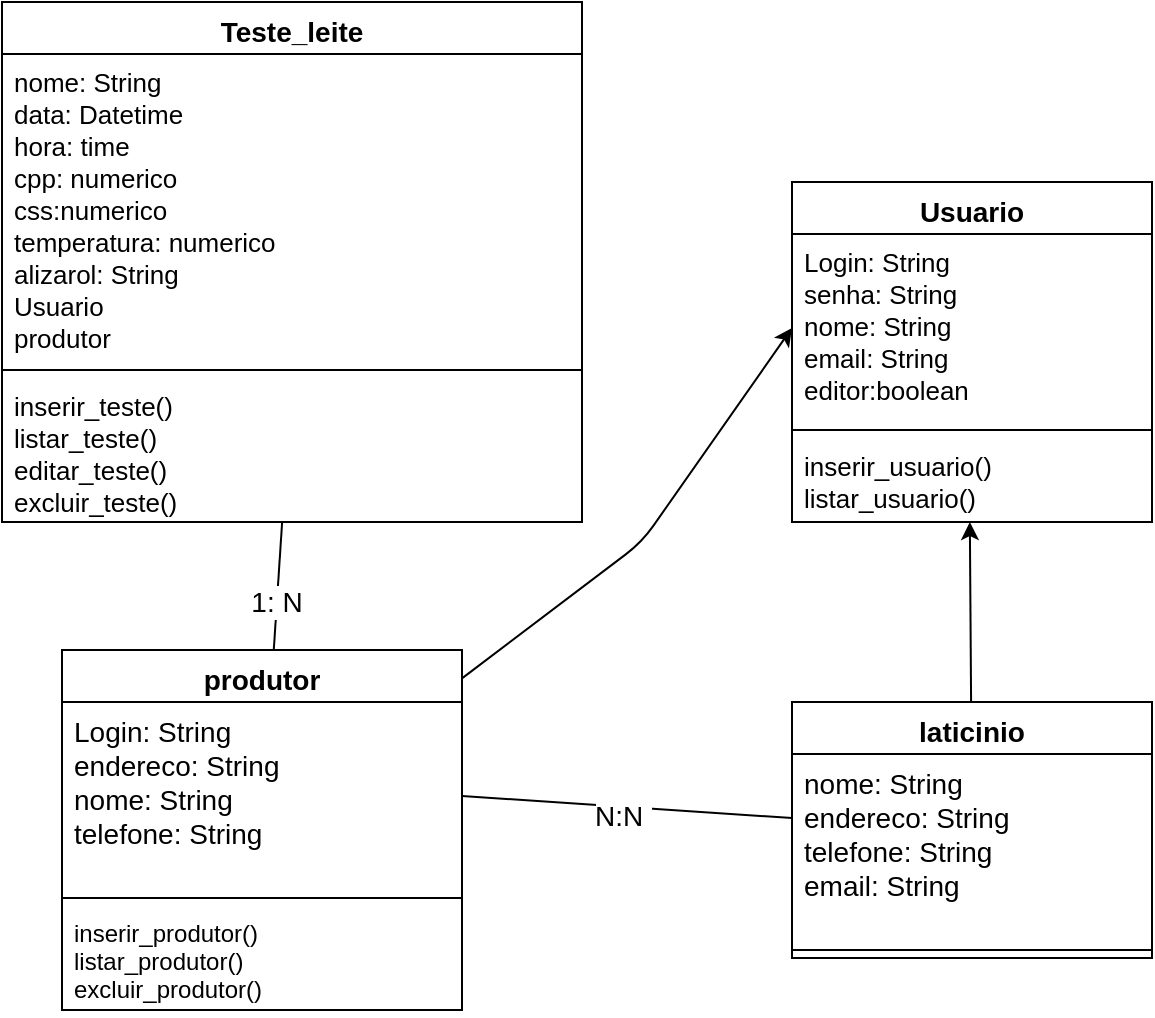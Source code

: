 <mxfile>
    <diagram id="kvwr21E4H953LPCanOaz" name="Classes">
        <mxGraphModel dx="831" dy="532" grid="1" gridSize="10" guides="1" tooltips="1" connect="1" arrows="1" fold="1" page="1" pageScale="1" pageWidth="850" pageHeight="1100" math="0" shadow="0">
            <root>
                <mxCell id="adEwIGUjPG5vJwHBt254-0"/>
                <mxCell id="adEwIGUjPG5vJwHBt254-1" parent="adEwIGUjPG5vJwHBt254-0"/>
                <mxCell id="adEwIGUjPG5vJwHBt254-2" value="Usuario" style="swimlane;fontStyle=1;align=center;verticalAlign=top;childLayout=stackLayout;horizontal=1;startSize=26;horizontalStack=0;resizeParent=1;resizeParentMax=0;resizeLast=0;collapsible=1;marginBottom=0;fontSize=14;" vertex="1" parent="adEwIGUjPG5vJwHBt254-1">
                    <mxGeometry x="475" y="120" width="180" height="170" as="geometry"/>
                </mxCell>
                <mxCell id="adEwIGUjPG5vJwHBt254-3" value="Login: String&#10;senha: String&#10;nome: String&#10;email: String&#10;editor:boolean" style="text;strokeColor=none;fillColor=none;align=left;verticalAlign=top;spacingLeft=4;spacingRight=4;overflow=hidden;rotatable=0;points=[[0,0.5],[1,0.5]];portConstraint=eastwest;fontSize=13;" vertex="1" parent="adEwIGUjPG5vJwHBt254-2">
                    <mxGeometry y="26" width="180" height="94" as="geometry"/>
                </mxCell>
                <mxCell id="adEwIGUjPG5vJwHBt254-4" value="" style="line;strokeWidth=1;fillColor=none;align=left;verticalAlign=middle;spacingTop=-1;spacingLeft=3;spacingRight=3;rotatable=0;labelPosition=right;points=[];portConstraint=eastwest;" vertex="1" parent="adEwIGUjPG5vJwHBt254-2">
                    <mxGeometry y="120" width="180" height="8" as="geometry"/>
                </mxCell>
                <mxCell id="adEwIGUjPG5vJwHBt254-5" value="inserir_usuario()&#10;listar_usuario()" style="text;strokeColor=none;fillColor=none;align=left;verticalAlign=top;spacingLeft=4;spacingRight=4;overflow=hidden;rotatable=0;points=[[0,0.5],[1,0.5]];portConstraint=eastwest;fontSize=13;" vertex="1" parent="adEwIGUjPG5vJwHBt254-2">
                    <mxGeometry y="128" width="180" height="42" as="geometry"/>
                </mxCell>
                <mxCell id="adEwIGUjPG5vJwHBt254-6" value="Teste_leite" style="swimlane;fontStyle=1;align=center;verticalAlign=top;childLayout=stackLayout;horizontal=1;startSize=26;horizontalStack=0;resizeParent=1;resizeParentMax=0;resizeLast=0;collapsible=1;marginBottom=0;fontSize=14;" vertex="1" parent="adEwIGUjPG5vJwHBt254-1">
                    <mxGeometry x="80" y="30" width="290" height="260" as="geometry"/>
                </mxCell>
                <mxCell id="adEwIGUjPG5vJwHBt254-7" value="nome: String&#10;data: Datetime&#10;hora: time&#10;cpp: numerico&#10;css:numerico&#10;temperatura: numerico&#10;alizarol: String&#10;Usuario&#10;produtor" style="text;strokeColor=none;fillColor=none;align=left;verticalAlign=top;spacingLeft=4;spacingRight=4;overflow=hidden;rotatable=0;points=[[0,0.5],[1,0.5]];portConstraint=eastwest;fontSize=13;" vertex="1" parent="adEwIGUjPG5vJwHBt254-6">
                    <mxGeometry y="26" width="290" height="154" as="geometry"/>
                </mxCell>
                <mxCell id="adEwIGUjPG5vJwHBt254-8" value="" style="line;strokeWidth=1;fillColor=none;align=left;verticalAlign=middle;spacingTop=-1;spacingLeft=3;spacingRight=3;rotatable=0;labelPosition=right;points=[];portConstraint=eastwest;" vertex="1" parent="adEwIGUjPG5vJwHBt254-6">
                    <mxGeometry y="180" width="290" height="8" as="geometry"/>
                </mxCell>
                <mxCell id="adEwIGUjPG5vJwHBt254-9" value="inserir_teste()&#10;listar_teste()&#10;editar_teste()&#10;excluir_teste()" style="text;strokeColor=none;fillColor=none;align=left;verticalAlign=top;spacingLeft=4;spacingRight=4;overflow=hidden;rotatable=0;points=[[0,0.5],[1,0.5]];portConstraint=eastwest;fontSize=13;" vertex="1" parent="adEwIGUjPG5vJwHBt254-6">
                    <mxGeometry y="188" width="290" height="72" as="geometry"/>
                </mxCell>
                <mxCell id="adEwIGUjPG5vJwHBt254-19" style="edgeStyle=none;html=1;entryX=0.483;entryY=1;entryDx=0;entryDy=0;fontSize=14;entryPerimeter=0;endArrow=none;endFill=0;" edge="1" parent="adEwIGUjPG5vJwHBt254-1" source="adEwIGUjPG5vJwHBt254-10" target="adEwIGUjPG5vJwHBt254-9">
                    <mxGeometry relative="1" as="geometry"/>
                </mxCell>
                <mxCell id="adEwIGUjPG5vJwHBt254-22" value="1: N" style="edgeLabel;html=1;align=center;verticalAlign=middle;resizable=0;points=[];fontSize=14;" vertex="1" connectable="0" parent="adEwIGUjPG5vJwHBt254-19">
                    <mxGeometry x="-0.243" y="1" relative="1" as="geometry">
                        <mxPoint as="offset"/>
                    </mxGeometry>
                </mxCell>
                <mxCell id="adEwIGUjPG5vJwHBt254-30" style="edgeStyle=none;html=1;entryX=0;entryY=0.5;entryDx=0;entryDy=0;fontSize=14;" edge="1" parent="adEwIGUjPG5vJwHBt254-1" source="adEwIGUjPG5vJwHBt254-10" target="adEwIGUjPG5vJwHBt254-3">
                    <mxGeometry relative="1" as="geometry">
                        <Array as="points">
                            <mxPoint x="400" y="300"/>
                        </Array>
                    </mxGeometry>
                </mxCell>
                <mxCell id="adEwIGUjPG5vJwHBt254-10" value="produtor" style="swimlane;fontStyle=1;align=center;verticalAlign=top;childLayout=stackLayout;horizontal=1;startSize=26;horizontalStack=0;resizeParent=1;resizeParentMax=0;resizeLast=0;collapsible=1;marginBottom=0;fontSize=14;" vertex="1" parent="adEwIGUjPG5vJwHBt254-1">
                    <mxGeometry x="110" y="354" width="200" height="180" as="geometry"/>
                </mxCell>
                <mxCell id="adEwIGUjPG5vJwHBt254-11" value="Login: String&#10;endereco: String&#10;nome: String&#10;telefone: String" style="text;strokeColor=none;fillColor=none;align=left;verticalAlign=top;spacingLeft=4;spacingRight=4;overflow=hidden;rotatable=0;points=[[0,0.5],[1,0.5]];portConstraint=eastwest;fontSize=14;" vertex="1" parent="adEwIGUjPG5vJwHBt254-10">
                    <mxGeometry y="26" width="200" height="94" as="geometry"/>
                </mxCell>
                <mxCell id="adEwIGUjPG5vJwHBt254-12" value="" style="line;strokeWidth=1;fillColor=none;align=left;verticalAlign=middle;spacingTop=-1;spacingLeft=3;spacingRight=3;rotatable=0;labelPosition=right;points=[];portConstraint=eastwest;" vertex="1" parent="adEwIGUjPG5vJwHBt254-10">
                    <mxGeometry y="120" width="200" height="8" as="geometry"/>
                </mxCell>
                <mxCell id="adEwIGUjPG5vJwHBt254-13" value="inserir_produtor()&#10;listar_produtor()&#10;excluir_produtor()" style="text;strokeColor=none;fillColor=none;align=left;verticalAlign=top;spacingLeft=4;spacingRight=4;overflow=hidden;rotatable=0;points=[[0,0.5],[1,0.5]];portConstraint=eastwest;" vertex="1" parent="adEwIGUjPG5vJwHBt254-10">
                    <mxGeometry y="128" width="200" height="52" as="geometry"/>
                </mxCell>
                <mxCell id="adEwIGUjPG5vJwHBt254-20" style="edgeStyle=none;html=1;entryX=1;entryY=0.5;entryDx=0;entryDy=0;fontSize=14;endArrow=none;endFill=0;" edge="1" parent="adEwIGUjPG5vJwHBt254-1" source="adEwIGUjPG5vJwHBt254-14" target="adEwIGUjPG5vJwHBt254-11">
                    <mxGeometry relative="1" as="geometry"/>
                </mxCell>
                <mxCell id="adEwIGUjPG5vJwHBt254-27" value="N:N&amp;nbsp;" style="edgeLabel;html=1;align=center;verticalAlign=middle;resizable=0;points=[];fontSize=14;" vertex="1" connectable="0" parent="adEwIGUjPG5vJwHBt254-20">
                    <mxGeometry x="-0.178" y="3" relative="1" as="geometry">
                        <mxPoint x="-17" as="offset"/>
                    </mxGeometry>
                </mxCell>
                <mxCell id="adEwIGUjPG5vJwHBt254-31" style="edgeStyle=none;html=1;entryX=0.494;entryY=1;entryDx=0;entryDy=0;entryPerimeter=0;fontSize=14;" edge="1" parent="adEwIGUjPG5vJwHBt254-1" source="adEwIGUjPG5vJwHBt254-14" target="adEwIGUjPG5vJwHBt254-5">
                    <mxGeometry relative="1" as="geometry"/>
                </mxCell>
                <mxCell id="adEwIGUjPG5vJwHBt254-14" value="laticinio" style="swimlane;fontStyle=1;align=center;verticalAlign=top;childLayout=stackLayout;horizontal=1;startSize=26;horizontalStack=0;resizeParent=1;resizeParentMax=0;resizeLast=0;collapsible=1;marginBottom=0;fontSize=14;" vertex="1" parent="adEwIGUjPG5vJwHBt254-1">
                    <mxGeometry x="475" y="380" width="180" height="128" as="geometry"/>
                </mxCell>
                <mxCell id="adEwIGUjPG5vJwHBt254-15" value="nome: String&#10;endereco: String&#10;telefone: String&#10;email: String" style="text;strokeColor=none;fillColor=none;align=left;verticalAlign=top;spacingLeft=4;spacingRight=4;overflow=hidden;rotatable=0;points=[[0,0.5],[1,0.5]];portConstraint=eastwest;fontSize=14;" vertex="1" parent="adEwIGUjPG5vJwHBt254-14">
                    <mxGeometry y="26" width="180" height="94" as="geometry"/>
                </mxCell>
                <mxCell id="adEwIGUjPG5vJwHBt254-16" value="" style="line;strokeWidth=1;fillColor=none;align=left;verticalAlign=middle;spacingTop=-1;spacingLeft=3;spacingRight=3;rotatable=0;labelPosition=right;points=[];portConstraint=eastwest;" vertex="1" parent="adEwIGUjPG5vJwHBt254-14">
                    <mxGeometry y="120" width="180" height="8" as="geometry"/>
                </mxCell>
            </root>
        </mxGraphModel>
    </diagram>
</mxfile>